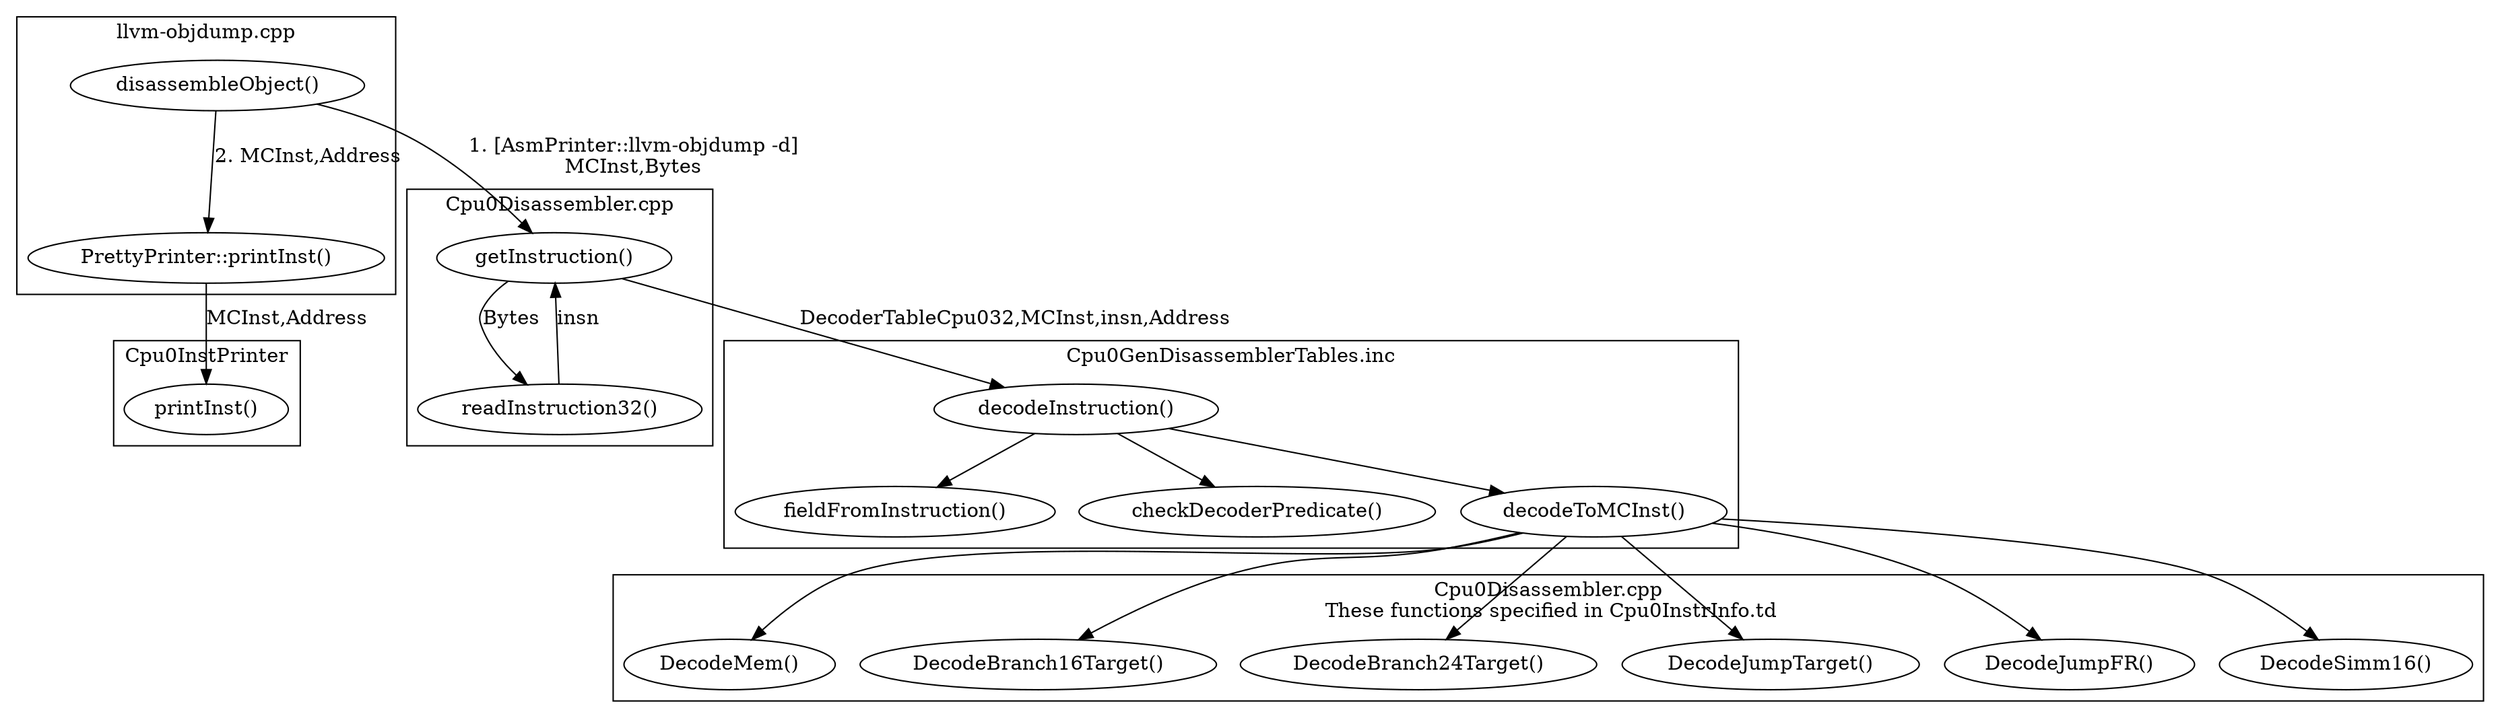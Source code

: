 digraph G {
  rankdir=TD;
  "disassembleObject()" -> "getInstruction()" [label="1. [AsmPrinter::llvm-objdump -d]\nMCInst,Bytes"];
  "disassembleObject()" -> "PrettyPrinter::printInst()" [label="2. MCInst,Address"];
  "PrettyPrinter::printInst()" -> "printInst()" [label="MCInst,Address"];
  "getInstruction()" -> "decodeInstruction()" [label="DecoderTableCpu032,MCInst,insn,Address"];
  "decodeInstruction()" -> "fieldFromInstruction()";
  "decodeInstruction()" -> "checkDecoderPredicate()";
  "decodeInstruction()" -> "decodeToMCInst()";
  "decodeToMCInst()" -> "DecodeMem()";
  "decodeToMCInst()" -> "DecodeBranch16Target()";
  "decodeToMCInst()" -> "DecodeBranch24Target()";
  "decodeToMCInst()" -> "DecodeJumpTarget()";
  "decodeToMCInst()" -> "DecodeJumpFR()";
  "decodeToMCInst()" -> "DecodeSimm16()";
  subgraph clusterObjdump {
    label = "llvm-objdump.cpp";
    "disassembleObject()";
    "PrettyPrinter::printInst()";
  }
  subgraph clusterCpu0Dis1 {
    label = "Cpu0Disassembler.cpp";
    "getInstruction()";
    "readInstruction32()";
    "getInstruction()" -> "readInstruction32()" [label="Bytes"];
    "readInstruction32()" -> "getInstruction()" [label="insn"];
  }
  subgraph clusterCpu0Dis2 {
    label = "Cpu0Disassembler.cpp\n These functions specified in Cpu0InstrInfo.td";
    "DecodeMem()";
    "DecodeBranch16Target()";
    "DecodeBranch24Target()";
    "DecodeJumpTarget()";
    "DecodeJumpFR()";
    "DecodeSimm16()";
  }
  subgraph clusterInc {
    label = "Cpu0GenDisassemblerTables.inc";
    "fieldFromInstruction()";
    "checkDecoderPredicate()";
    "decodeToMCInst()";
    "decodeInstruction()";
  }
  subgraph clusterCpu0InstPrinter {
    label = "Cpu0InstPrinter";
    "printInst()";
  }
//  label = "Figure: The flow of disassembly";
}
  
